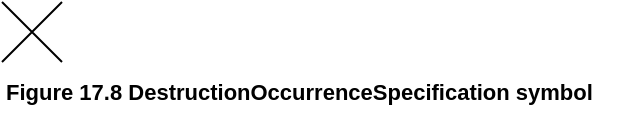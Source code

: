 <mxfile version="21.6.8" type="device">
  <diagram name="17.8" id="npx-OJiLMx2Ge42R32Ek">
    <mxGraphModel dx="880" dy="511" grid="1" gridSize="10" guides="1" tooltips="1" connect="1" arrows="1" fold="1" page="1" pageScale="1" pageWidth="1169" pageHeight="827" math="0" shadow="0">
      <root>
        <mxCell id="0" />
        <mxCell id="1" parent="0" />
        <mxCell id="Ec65nHWny3uZbOIiSQeu-1" value="" style="shape=umlDestroy;html=1;" vertex="1" parent="1">
          <mxGeometry width="30" height="30" as="geometry" />
        </mxCell>
        <mxCell id="Ec65nHWny3uZbOIiSQeu-2" value="&lt;b&gt;Figure 17.8 DestructionOccurrenceSpecification symbol&lt;/b&gt;" style="text;html=1;align=left;verticalAlign=middle;resizable=0;points=[];autosize=1;strokeColor=none;fillColor=none;fontSize=11;fontFamily=Helvetica;fontColor=default;" vertex="1" parent="1">
          <mxGeometry y="30" width="320" height="30" as="geometry" />
        </mxCell>
      </root>
    </mxGraphModel>
  </diagram>
</mxfile>
